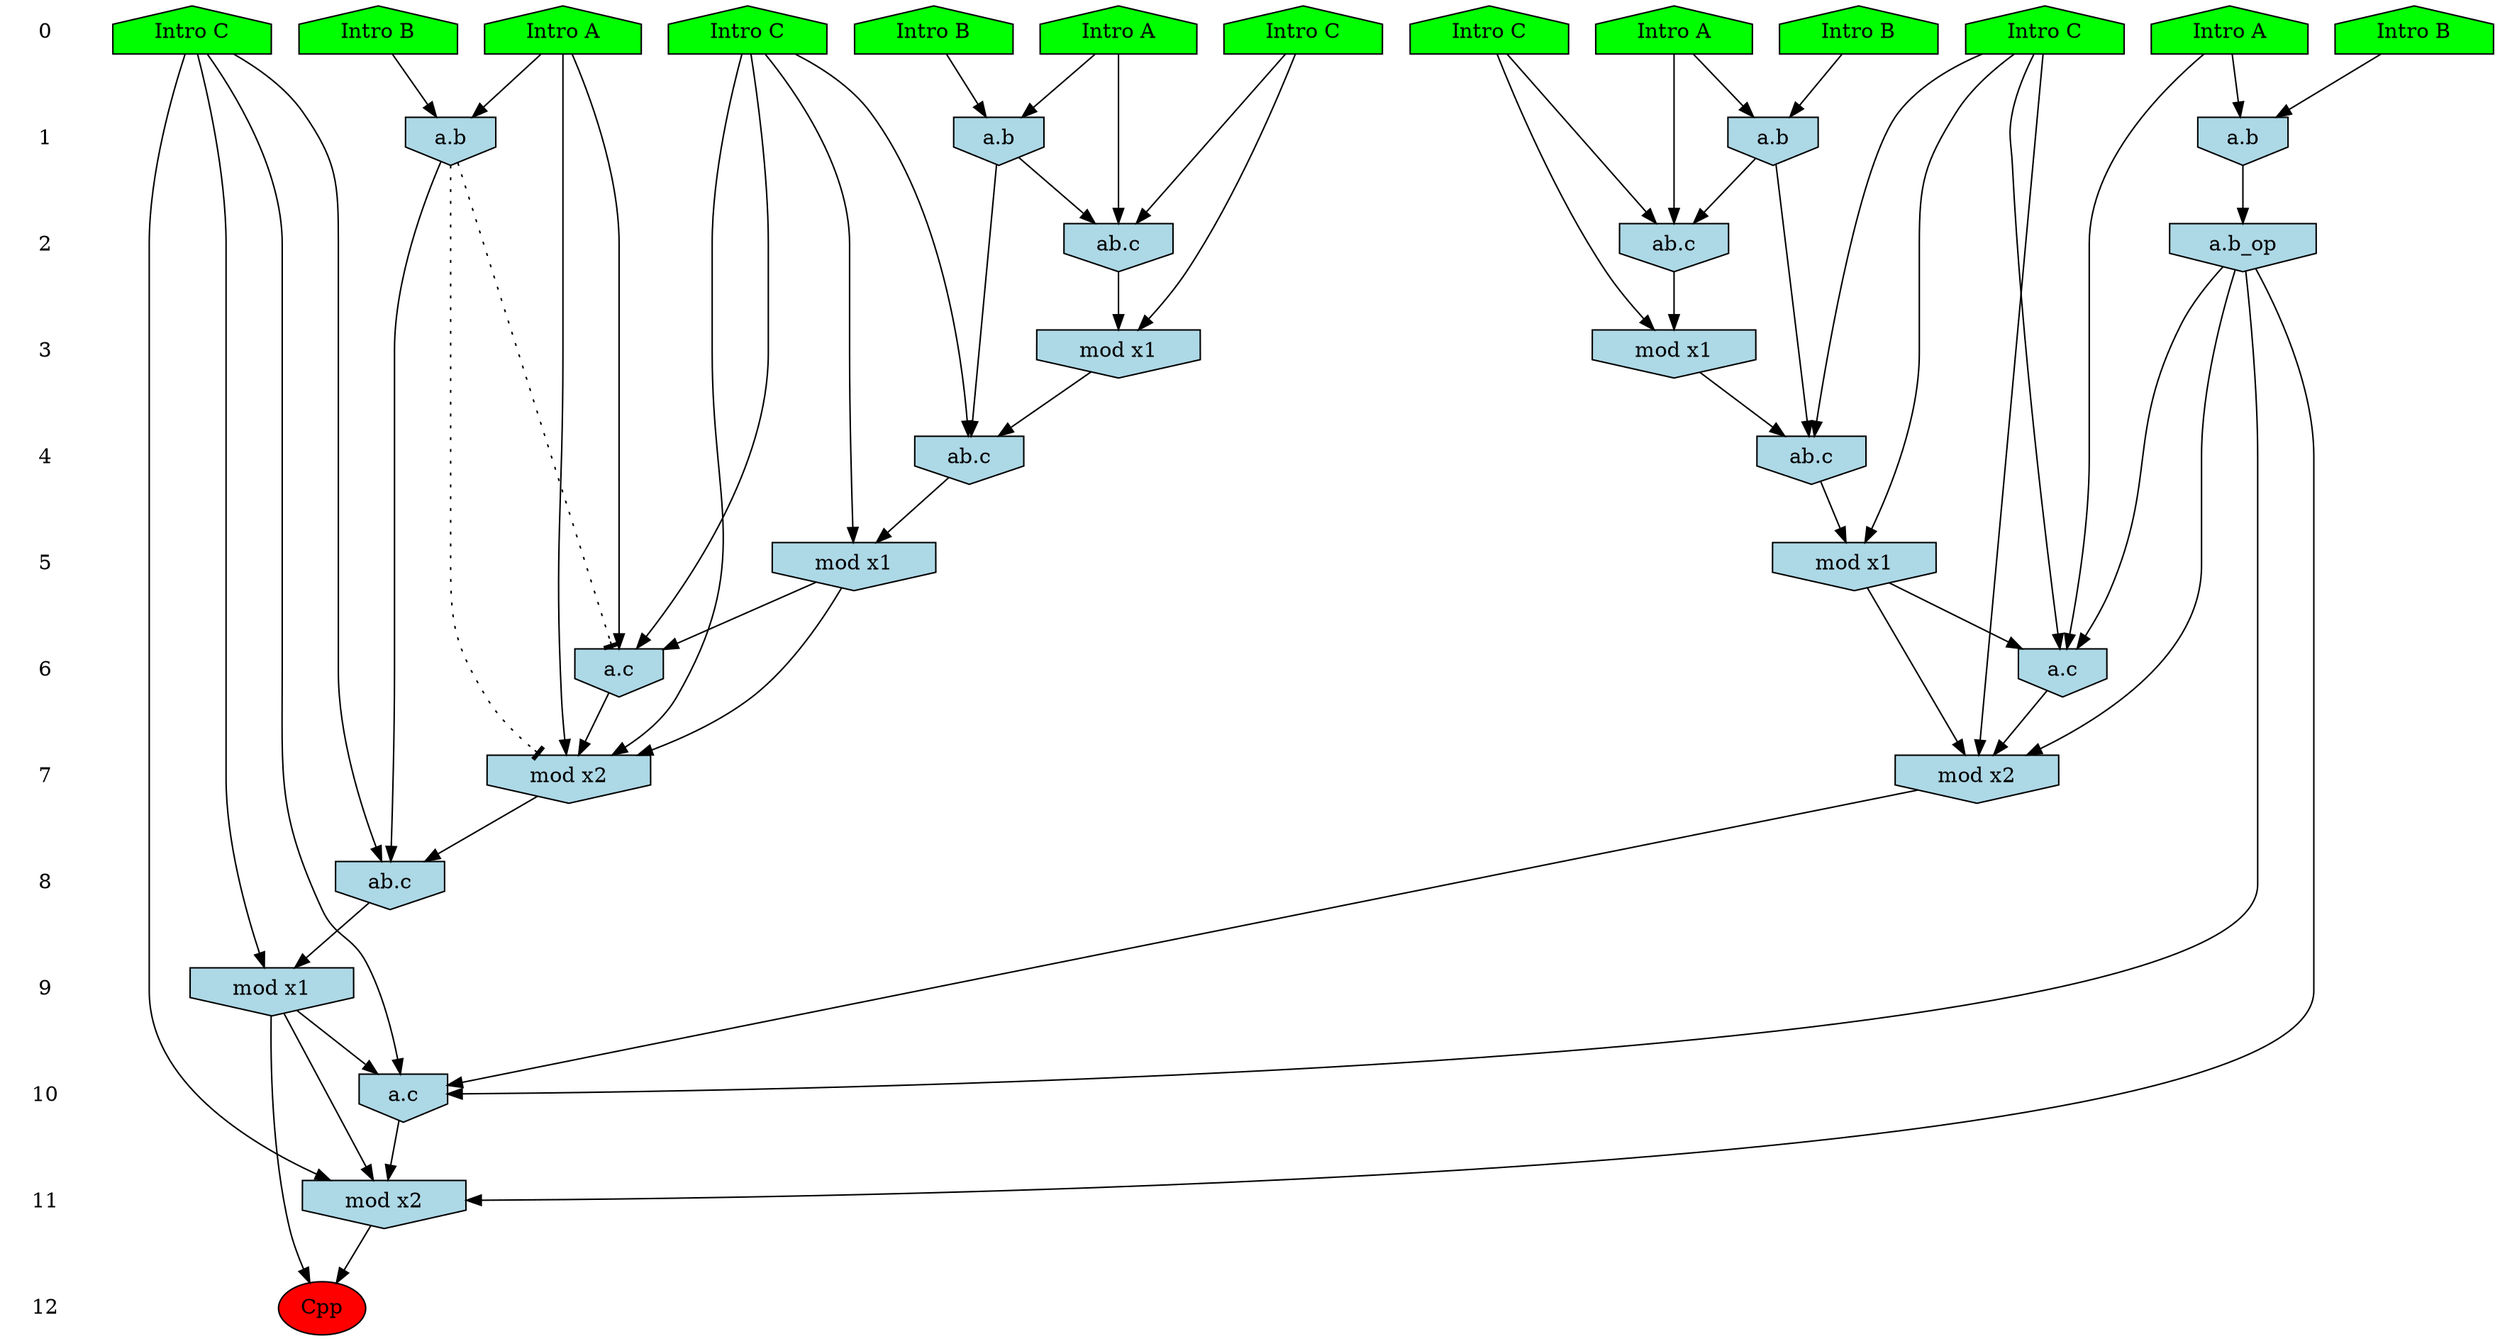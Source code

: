 /* Compression of 1 causal flows obtained in average at 1.587587E+01 t.u */
/* Compressed causal flows were: [2669] */
digraph G{
 ranksep=.5 ; 
{ rank = same ; "0" [shape=plaintext] ; node_1 [label ="Intro B", shape=house, style=filled, fillcolor=green] ;
node_2 [label ="Intro A", shape=house, style=filled, fillcolor=green] ;
node_3 [label ="Intro B", shape=house, style=filled, fillcolor=green] ;
node_4 [label ="Intro B", shape=house, style=filled, fillcolor=green] ;
node_5 [label ="Intro A", shape=house, style=filled, fillcolor=green] ;
node_6 [label ="Intro A", shape=house, style=filled, fillcolor=green] ;
node_7 [label ="Intro A", shape=house, style=filled, fillcolor=green] ;
node_8 [label ="Intro B", shape=house, style=filled, fillcolor=green] ;
node_9 [label ="Intro C", shape=house, style=filled, fillcolor=green] ;
node_10 [label ="Intro C", shape=house, style=filled, fillcolor=green] ;
node_11 [label ="Intro C", shape=house, style=filled, fillcolor=green] ;
node_12 [label ="Intro C", shape=house, style=filled, fillcolor=green] ;
node_13 [label ="Intro C", shape=house, style=filled, fillcolor=green] ;
}
{ rank = same ; "1" [shape=plaintext] ; node_14 [label="a.b", shape=invhouse, style=filled, fillcolor = lightblue] ;
node_15 [label="a.b", shape=invhouse, style=filled, fillcolor = lightblue] ;
node_19 [label="a.b", shape=invhouse, style=filled, fillcolor = lightblue] ;
node_29 [label="a.b", shape=invhouse, style=filled, fillcolor = lightblue] ;
}
{ rank = same ; "2" [shape=plaintext] ; node_16 [label="ab.c", shape=invhouse, style=filled, fillcolor = lightblue] ;
node_20 [label="a.b_op", shape=invhouse, style=filled, fillcolor = lightblue] ;
node_22 [label="ab.c", shape=invhouse, style=filled, fillcolor = lightblue] ;
}
{ rank = same ; "3" [shape=plaintext] ; node_17 [label="mod x1", shape=invhouse, style=filled, fillcolor = lightblue] ;
node_23 [label="mod x1", shape=invhouse, style=filled, fillcolor = lightblue] ;
}
{ rank = same ; "4" [shape=plaintext] ; node_18 [label="ab.c", shape=invhouse, style=filled, fillcolor = lightblue] ;
node_24 [label="ab.c", shape=invhouse, style=filled, fillcolor = lightblue] ;
}
{ rank = same ; "5" [shape=plaintext] ; node_21 [label="mod x1", shape=invhouse, style=filled, fillcolor = lightblue] ;
node_26 [label="mod x1", shape=invhouse, style=filled, fillcolor = lightblue] ;
}
{ rank = same ; "6" [shape=plaintext] ; node_25 [label="a.c", shape=invhouse, style=filled, fillcolor = lightblue] ;
node_28 [label="a.c", shape=invhouse, style=filled, fillcolor = lightblue] ;
}
{ rank = same ; "7" [shape=plaintext] ; node_27 [label="mod x2", shape=invhouse, style=filled, fillcolor = lightblue] ;
node_31 [label="mod x2", shape=invhouse, style=filled, fillcolor = lightblue] ;
}
{ rank = same ; "8" [shape=plaintext] ; node_30 [label="ab.c", shape=invhouse, style=filled, fillcolor = lightblue] ;
}
{ rank = same ; "9" [shape=plaintext] ; node_32 [label="mod x1", shape=invhouse, style=filled, fillcolor = lightblue] ;
}
{ rank = same ; "10" [shape=plaintext] ; node_33 [label="a.c", shape=invhouse, style=filled, fillcolor = lightblue] ;
}
{ rank = same ; "11" [shape=plaintext] ; node_34 [label="mod x2", shape=invhouse, style=filled, fillcolor = lightblue] ;
}
{ rank = same ; "12" [shape=plaintext] ; node_35 [label ="Cpp", style=filled, fillcolor=red] ;
}
"0" -> "1" [style="invis"]; 
"1" -> "2" [style="invis"]; 
"2" -> "3" [style="invis"]; 
"3" -> "4" [style="invis"]; 
"4" -> "5" [style="invis"]; 
"5" -> "6" [style="invis"]; 
"6" -> "7" [style="invis"]; 
"7" -> "8" [style="invis"]; 
"8" -> "9" [style="invis"]; 
"9" -> "10" [style="invis"]; 
"10" -> "11" [style="invis"]; 
"11" -> "12" [style="invis"]; 
node_1 -> node_14
node_7 -> node_14
node_4 -> node_15
node_5 -> node_15
node_7 -> node_16
node_11 -> node_16
node_14 -> node_16
node_11 -> node_17
node_16 -> node_17
node_10 -> node_18
node_14 -> node_18
node_17 -> node_18
node_2 -> node_19
node_3 -> node_19
node_19 -> node_20
node_10 -> node_21
node_18 -> node_21
node_5 -> node_22
node_13 -> node_22
node_15 -> node_22
node_13 -> node_23
node_22 -> node_23
node_9 -> node_24
node_15 -> node_24
node_23 -> node_24
node_6 -> node_25
node_10 -> node_25
node_21 -> node_25
node_9 -> node_26
node_24 -> node_26
node_6 -> node_27
node_10 -> node_27
node_21 -> node_27
node_25 -> node_27
node_2 -> node_28
node_9 -> node_28
node_20 -> node_28
node_26 -> node_28
node_6 -> node_29
node_8 -> node_29
node_12 -> node_30
node_27 -> node_30
node_29 -> node_30
node_9 -> node_31
node_20 -> node_31
node_26 -> node_31
node_28 -> node_31
node_12 -> node_32
node_30 -> node_32
node_12 -> node_33
node_20 -> node_33
node_31 -> node_33
node_32 -> node_33
node_12 -> node_34
node_20 -> node_34
node_32 -> node_34
node_33 -> node_34
node_32 -> node_35
node_34 -> node_35
node_29 -> node_27 [style=dotted, arrowhead = tee] 
node_29 -> node_25 [style=dotted, arrowhead = tee] 
}
/*
 Dot generation time: 0.000000
*/